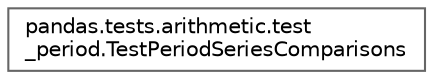 digraph "Graphical Class Hierarchy"
{
 // LATEX_PDF_SIZE
  bgcolor="transparent";
  edge [fontname=Helvetica,fontsize=10,labelfontname=Helvetica,labelfontsize=10];
  node [fontname=Helvetica,fontsize=10,shape=box,height=0.2,width=0.4];
  rankdir="LR";
  Node0 [id="Node000000",label="pandas.tests.arithmetic.test\l_period.TestPeriodSeriesComparisons",height=0.2,width=0.4,color="grey40", fillcolor="white", style="filled",URL="$d8/db1/classpandas_1_1tests_1_1arithmetic_1_1test__period_1_1TestPeriodSeriesComparisons.html",tooltip=" "];
}
